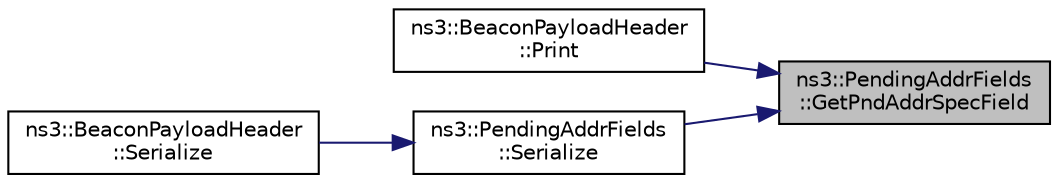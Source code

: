 digraph "ns3::PendingAddrFields::GetPndAddrSpecField"
{
 // LATEX_PDF_SIZE
  edge [fontname="Helvetica",fontsize="10",labelfontname="Helvetica",labelfontsize="10"];
  node [fontname="Helvetica",fontsize="10",shape=record];
  rankdir="RL";
  Node1 [label="ns3::PendingAddrFields\l::GetPndAddrSpecField",height=0.2,width=0.4,color="black", fillcolor="grey75", style="filled", fontcolor="black",tooltip="Get the whole Pending Address Specification Field from the Pending Address Fields."];
  Node1 -> Node2 [dir="back",color="midnightblue",fontsize="10",style="solid",fontname="Helvetica"];
  Node2 [label="ns3::BeaconPayloadHeader\l::Print",height=0.2,width=0.4,color="black", fillcolor="white", style="filled",URL="$classns3_1_1_beacon_payload_header.html#a8d5e95599efcd374e3b71b90a266b176",tooltip=" "];
  Node1 -> Node3 [dir="back",color="midnightblue",fontsize="10",style="solid",fontname="Helvetica"];
  Node3 [label="ns3::PendingAddrFields\l::Serialize",height=0.2,width=0.4,color="black", fillcolor="white", style="filled",URL="$classns3_1_1_pending_addr_fields.html#abd3466c044add61ea8e2ebe198412a52",tooltip="Serialize the entire Pending Address Fields."];
  Node3 -> Node4 [dir="back",color="midnightblue",fontsize="10",style="solid",fontname="Helvetica"];
  Node4 [label="ns3::BeaconPayloadHeader\l::Serialize",height=0.2,width=0.4,color="black", fillcolor="white", style="filled",URL="$classns3_1_1_beacon_payload_header.html#a10b167d8fe9854a25581f0f56239c040",tooltip=" "];
}
